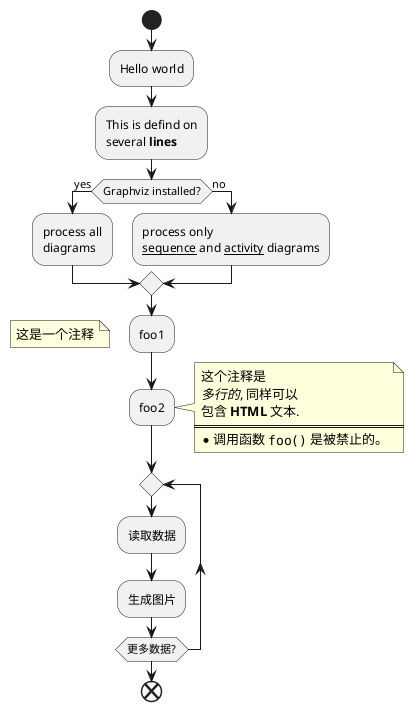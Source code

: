 @startuml
start
' 单一流程
:Hello world;
:This is defind on 
several **lines**;
' 判断流程
if (Graphviz installed?) then (yes)
:process all\ndiagrams;
else (no)
:process only
__sequence__ and __activity__ diagrams;
endif
' 注释
:foo1;
floating note left: 这是一个注释
:foo2;
note right
这个注释是
//多行的//, 同样可以
包含 <b>HTML</b> 文本.
====
* 调用函数 ""foo()"" 是被禁止的。
end note
' 循环
repeat
:读取数据;
:生成图片;
repeat while (更多数据?)
end
@enduml